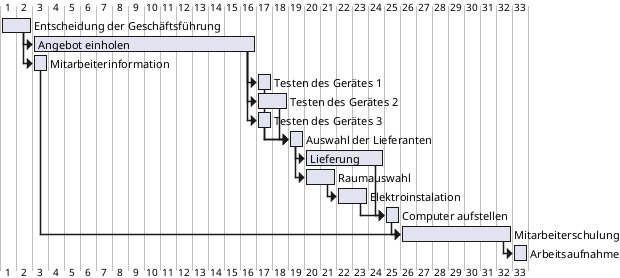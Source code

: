 @startgantt
[Entscheidung der Geschäftsführung] lasts 2 days
[Angebot einholen ] lasts 14 days
[Angebot einholen ] starts at [Entscheidung der Geschäftsführung]'s end 
[Mitarbeiterinformation] lasts 1 day 
[Mitarbeiterinformation] starts at [Entscheidung der Geschäftsführung]'s end
[Testen des Gerätes 1 ] lasts 1 day 
[Testen des Gerätes 1 ] starts at [Angebot einholen ]'s end
[Testen des Gerätes 2 ] lasts 2 days
[Testen des Gerätes 2 ] starts at [Angebot einholen ]'s end 
[Testen des Gerätes 3 ] lasts 1 day 
[Testen des Gerätes 3 ] starts at [Angebot einholen ]'s end 
[Auswahl der Lieferanten] lasts 1 day
[Auswahl der Lieferanten] starts at [Testen des Gerätes 3 ]'s end 
[Auswahl der Lieferanten] starts at [Testen des Gerätes 2 ]'s end 
[Auswahl der Lieferanten] starts at [Testen des Gerätes 1 ]'s end 
[Lieferung] lasts 5 days 
[Lieferung] starts at [Auswahl der Lieferanten]'s end 
[Raumauswahl] lasts 2 days 
[Raumauswahl] starts at [Auswahl der Lieferanten]'s end 
[Elektroinstalation] lasts 2 days
[Elektroinstalation] starts at [Raumauswahl]'s end 
[Computer aufstellen] lasts 1 day 
[Computer aufstellen] starts at [Elektroinstalation]'s end 
[Computer aufstellen] starts at [Lieferung]'s end 
[Mitarbeiterschulung] lasts 7 days
[Mitarbeiterschulung] starts at [Computer aufstellen]'s end 
[Mitarbeiterschulung] starts at [Mitarbeiterinformation]'s end 
[Arbeitsaufnahme] lasts 1 day 
[Arbeitsaufnahme] starts at [Mitarbeiterschulung]'s end 

@endgantt
